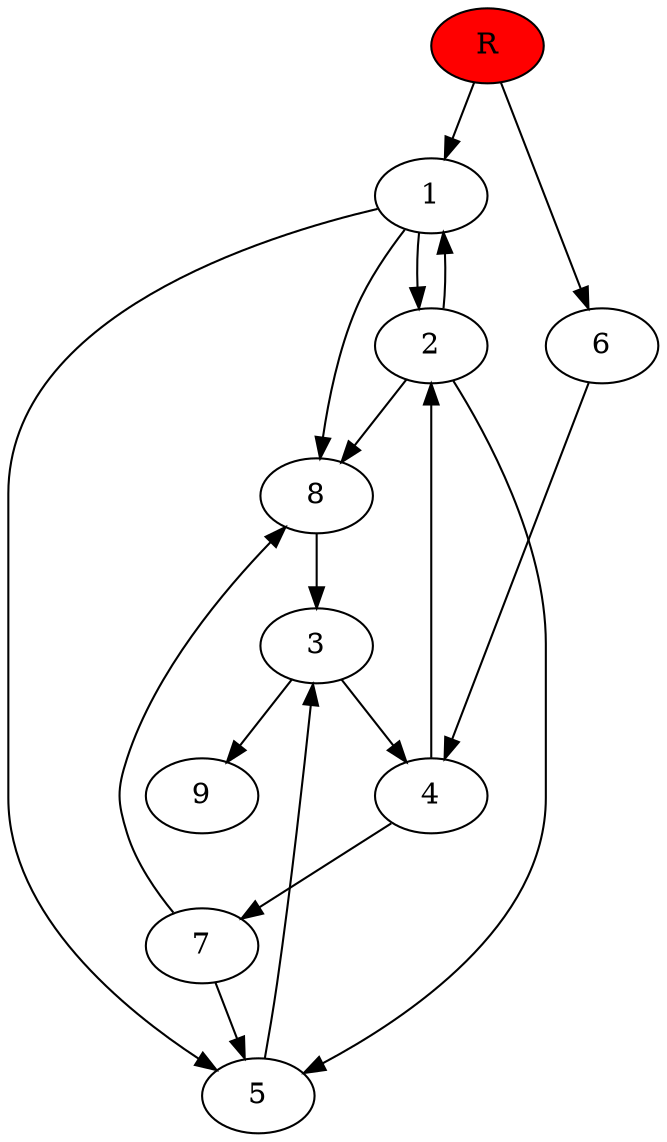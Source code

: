 digraph prb13454 {
	1
	2
	3
	4
	5
	6
	7
	8
	R [fillcolor="#ff0000" style=filled]
	1 -> 2
	1 -> 5
	1 -> 8
	2 -> 1
	2 -> 5
	2 -> 8
	3 -> 4
	3 -> 9
	4 -> 2
	4 -> 7
	5 -> 3
	6 -> 4
	7 -> 5
	7 -> 8
	8 -> 3
	R -> 1
	R -> 6
}
